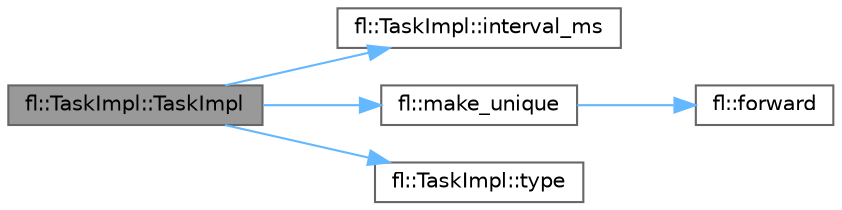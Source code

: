 digraph "fl::TaskImpl::TaskImpl"
{
 // INTERACTIVE_SVG=YES
 // LATEX_PDF_SIZE
  bgcolor="transparent";
  edge [fontname=Helvetica,fontsize=10,labelfontname=Helvetica,labelfontsize=10];
  node [fontname=Helvetica,fontsize=10,shape=box,height=0.2,width=0.4];
  rankdir="LR";
  Node1 [id="Node000001",label="fl::TaskImpl::TaskImpl",height=0.2,width=0.4,color="gray40", fillcolor="grey60", style="filled", fontcolor="black",tooltip=" "];
  Node1 -> Node2 [id="edge1_Node000001_Node000002",color="steelblue1",style="solid",tooltip=" "];
  Node2 [id="Node000002",label="fl::TaskImpl::interval_ms",height=0.2,width=0.4,color="grey40", fillcolor="white", style="filled",URL="$d5/d24/classfl_1_1_task_impl_ade9d9584527a873807f7995a6e1b7b90.html#ade9d9584527a873807f7995a6e1b7b90",tooltip=" "];
  Node1 -> Node3 [id="edge2_Node000001_Node000003",color="steelblue1",style="solid",tooltip=" "];
  Node3 [id="Node000003",label="fl::make_unique",height=0.2,width=0.4,color="grey40", fillcolor="white", style="filled",URL="$d4/d36/namespacefl_a2db2912842971bc75bc5528219bedc95.html#a2db2912842971bc75bc5528219bedc95",tooltip=" "];
  Node3 -> Node4 [id="edge3_Node000003_Node000004",color="steelblue1",style="solid",tooltip=" "];
  Node4 [id="Node000004",label="fl::forward",height=0.2,width=0.4,color="grey40", fillcolor="white", style="filled",URL="$d4/d36/namespacefl_aed7245c077ae6f226d13c9ea795694a8.html#aed7245c077ae6f226d13c9ea795694a8",tooltip=" "];
  Node1 -> Node5 [id="edge4_Node000001_Node000005",color="steelblue1",style="solid",tooltip=" "];
  Node5 [id="Node000005",label="fl::TaskImpl::type",height=0.2,width=0.4,color="grey40", fillcolor="white", style="filled",URL="$d5/d24/classfl_1_1_task_impl_a2fdc211d7827266a72d731c3779d49ea.html#a2fdc211d7827266a72d731c3779d49ea",tooltip=" "];
}
